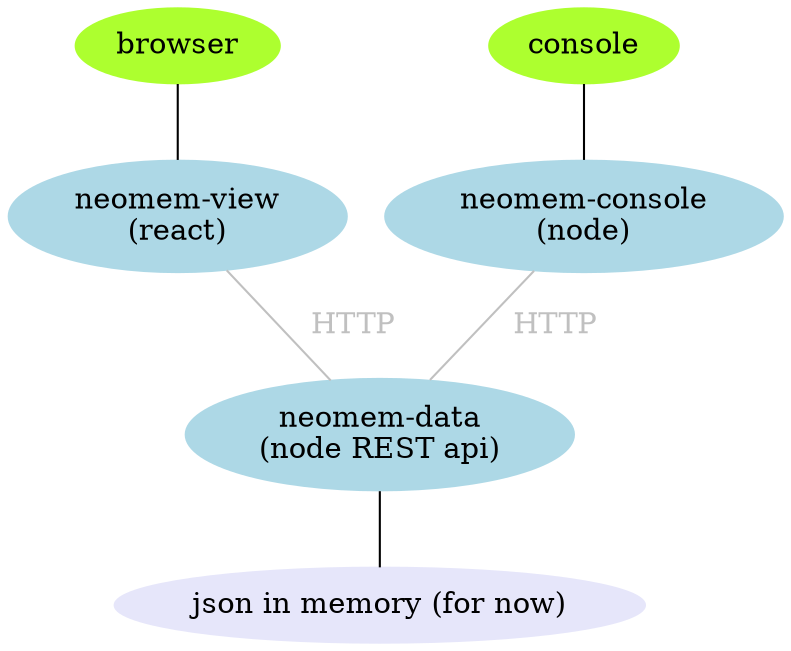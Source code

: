 graph "neomem" {
  // rankdir=LR;
  
  node [ color=lightblue; style=filled ];
  
  //user [ color=lightyellow; ]
  browser [ color=greenyellow; ]
  // neo4j [ color=lavender; ]
  // filesys [ color=lavender; ]
  memory [ color=lavender; label="json in memory (for now)"];
  neomemView [label="neomem-view\n(react)"];
  // neomemNeo4j [label="neomem-driver-neo4j"];
  // neomemFilesys [label="neomem-driver-filesys"];
  neomemData [label="neomem-data\n(node REST api)"];
  //user -- 
  browser -- neomemView;
  neomemView -- { neomemData } [ color=gray, fontcolor=gray, label="  HTTP"];
  // neomem -- { neomemNeo4j, neomemFilesys, other };
  // neomem -- "neomem-source(s)" -- { neomemNeo4j, neomemFilesys, other };
  // neomemNeo4j -- "neo4j-driver" -- neo4j;
  // neomemFilesys -- "node-fs" -- filesys;

  neomemData -- memory;

  console [ color=greenyellow; ]
  // neomemConsole [label="neomem-console"];
  //user -- 
  console -- neomemConsole;
  neomemConsole [label="neomem-console\n(node)"];
  neomemConsole -- neomemData [color=gray, fontcolor=gray, label="  HTTP"];
  // neomemConsole -- parser;
  // neomemConsole -- parser;
  // parser -- neomem;
}
